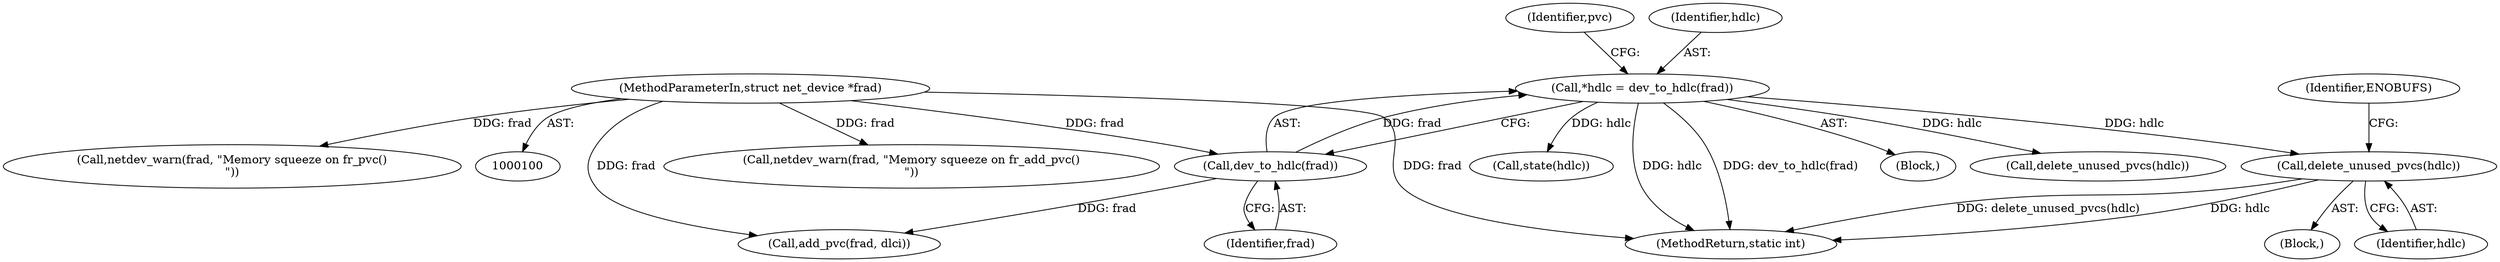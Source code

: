 digraph "0_linux_550fd08c2cebad61c548def135f67aba284c6162_6@API" {
"1000164" [label="(Call,delete_unused_pvcs(hdlc))"];
"1000106" [label="(Call,*hdlc = dev_to_hdlc(frad))"];
"1000108" [label="(Call,dev_to_hdlc(frad))"];
"1000101" [label="(MethodParameterIn,struct net_device *frad)"];
"1000109" [label="(Identifier,frad)"];
"1000160" [label="(Block,)"];
"1000255" [label="(MethodReturn,static int)"];
"1000108" [label="(Call,dev_to_hdlc(frad))"];
"1000117" [label="(Call,add_pvc(frad, dlci))"];
"1000104" [label="(Block,)"];
"1000106" [label="(Call,*hdlc = dev_to_hdlc(frad))"];
"1000122" [label="(Call,netdev_warn(frad, \"Memory squeeze on fr_add_pvc()\n\"))"];
"1000165" [label="(Identifier,hdlc)"];
"1000168" [label="(Identifier,ENOBUFS)"];
"1000164" [label="(Call,delete_unused_pvcs(hdlc))"];
"1000116" [label="(Identifier,pvc)"];
"1000222" [label="(Call,delete_unused_pvcs(hdlc))"];
"1000244" [label="(Call,state(hdlc))"];
"1000107" [label="(Identifier,hdlc)"];
"1000101" [label="(MethodParameterIn,struct net_device *frad)"];
"1000161" [label="(Call,netdev_warn(frad, \"Memory squeeze on fr_pvc()\n\"))"];
"1000164" -> "1000160"  [label="AST: "];
"1000164" -> "1000165"  [label="CFG: "];
"1000165" -> "1000164"  [label="AST: "];
"1000168" -> "1000164"  [label="CFG: "];
"1000164" -> "1000255"  [label="DDG: delete_unused_pvcs(hdlc)"];
"1000164" -> "1000255"  [label="DDG: hdlc"];
"1000106" -> "1000164"  [label="DDG: hdlc"];
"1000106" -> "1000104"  [label="AST: "];
"1000106" -> "1000108"  [label="CFG: "];
"1000107" -> "1000106"  [label="AST: "];
"1000108" -> "1000106"  [label="AST: "];
"1000116" -> "1000106"  [label="CFG: "];
"1000106" -> "1000255"  [label="DDG: dev_to_hdlc(frad)"];
"1000106" -> "1000255"  [label="DDG: hdlc"];
"1000108" -> "1000106"  [label="DDG: frad"];
"1000106" -> "1000222"  [label="DDG: hdlc"];
"1000106" -> "1000244"  [label="DDG: hdlc"];
"1000108" -> "1000109"  [label="CFG: "];
"1000109" -> "1000108"  [label="AST: "];
"1000101" -> "1000108"  [label="DDG: frad"];
"1000108" -> "1000117"  [label="DDG: frad"];
"1000101" -> "1000100"  [label="AST: "];
"1000101" -> "1000255"  [label="DDG: frad"];
"1000101" -> "1000117"  [label="DDG: frad"];
"1000101" -> "1000122"  [label="DDG: frad"];
"1000101" -> "1000161"  [label="DDG: frad"];
}
